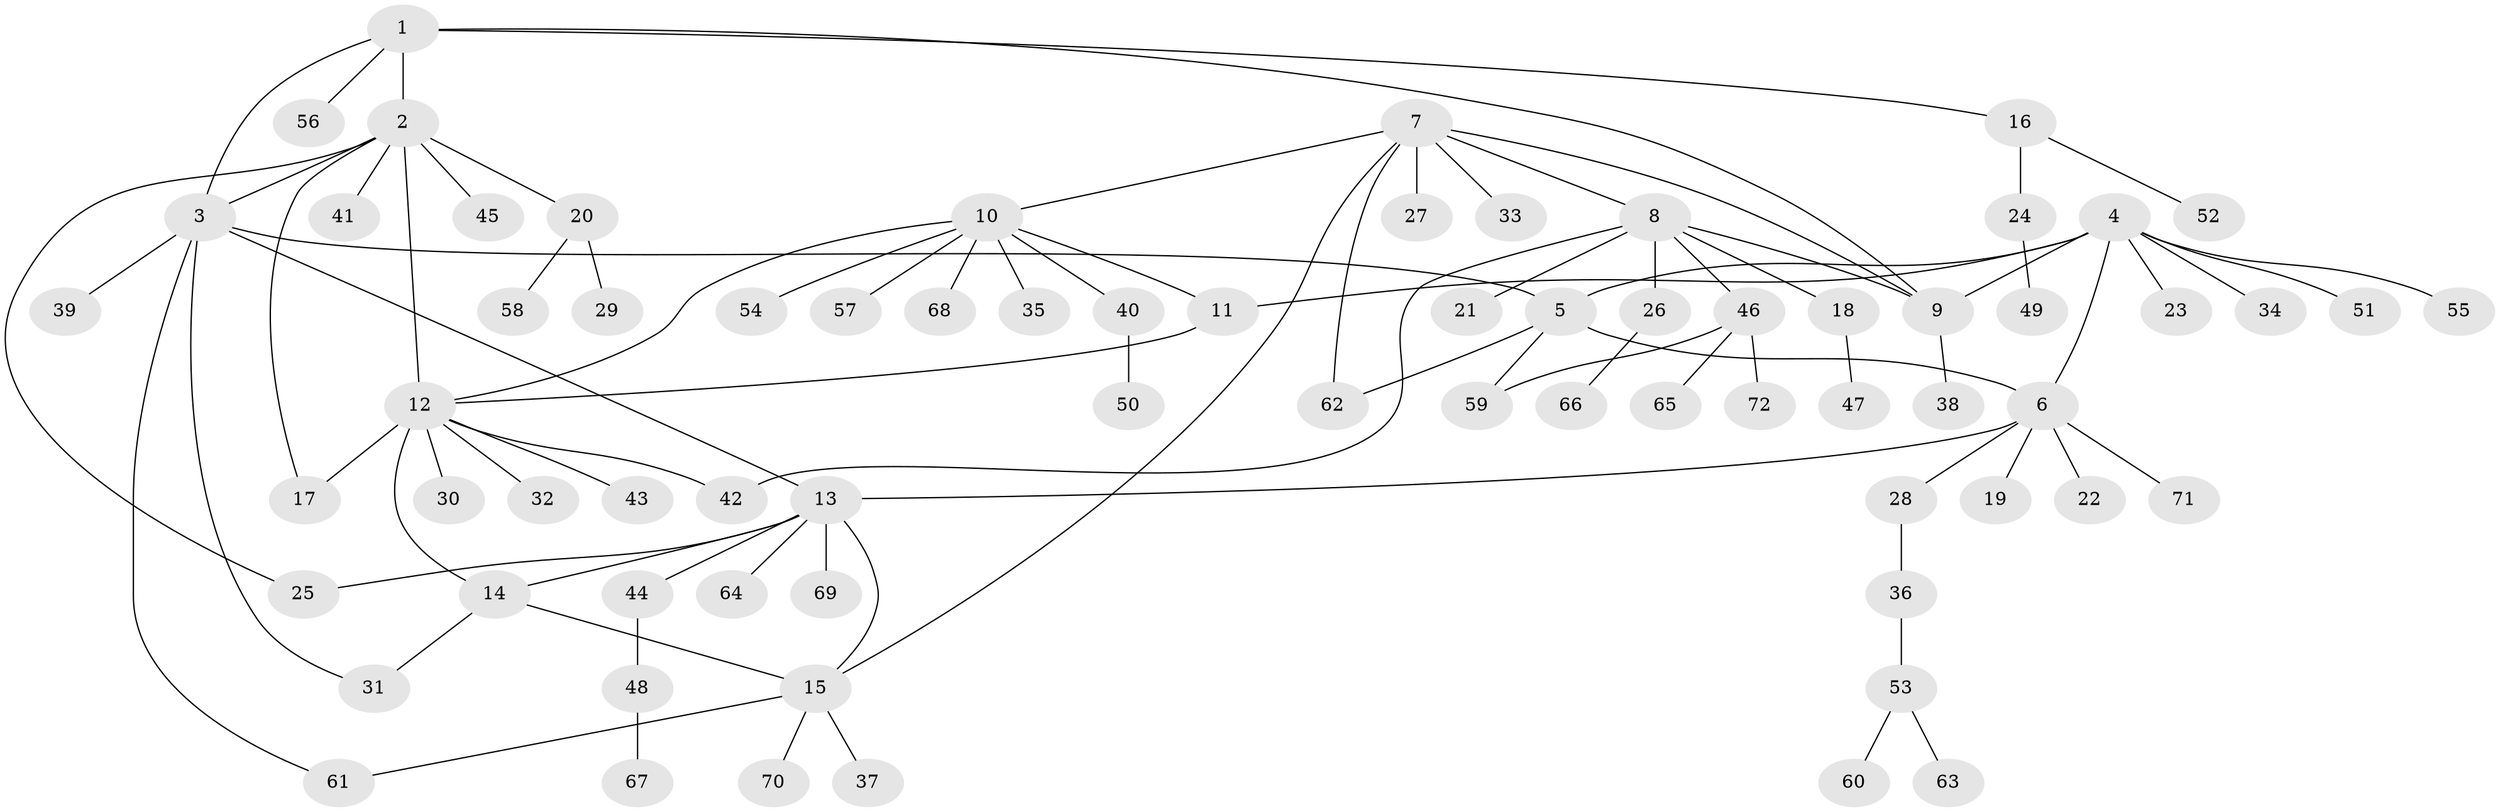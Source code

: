// Generated by graph-tools (version 1.1) at 2025/15/03/09/25 04:15:51]
// undirected, 72 vertices, 89 edges
graph export_dot {
graph [start="1"]
  node [color=gray90,style=filled];
  1;
  2;
  3;
  4;
  5;
  6;
  7;
  8;
  9;
  10;
  11;
  12;
  13;
  14;
  15;
  16;
  17;
  18;
  19;
  20;
  21;
  22;
  23;
  24;
  25;
  26;
  27;
  28;
  29;
  30;
  31;
  32;
  33;
  34;
  35;
  36;
  37;
  38;
  39;
  40;
  41;
  42;
  43;
  44;
  45;
  46;
  47;
  48;
  49;
  50;
  51;
  52;
  53;
  54;
  55;
  56;
  57;
  58;
  59;
  60;
  61;
  62;
  63;
  64;
  65;
  66;
  67;
  68;
  69;
  70;
  71;
  72;
  1 -- 2;
  1 -- 3;
  1 -- 9;
  1 -- 16;
  1 -- 56;
  2 -- 3;
  2 -- 12;
  2 -- 17;
  2 -- 20;
  2 -- 25;
  2 -- 41;
  2 -- 45;
  3 -- 5;
  3 -- 13;
  3 -- 31;
  3 -- 39;
  3 -- 61;
  4 -- 5;
  4 -- 6;
  4 -- 9;
  4 -- 11;
  4 -- 23;
  4 -- 34;
  4 -- 51;
  4 -- 55;
  5 -- 6;
  5 -- 59;
  5 -- 62;
  6 -- 13;
  6 -- 19;
  6 -- 22;
  6 -- 28;
  6 -- 71;
  7 -- 8;
  7 -- 9;
  7 -- 10;
  7 -- 15;
  7 -- 27;
  7 -- 33;
  7 -- 62;
  8 -- 9;
  8 -- 18;
  8 -- 21;
  8 -- 26;
  8 -- 42;
  8 -- 46;
  9 -- 38;
  10 -- 11;
  10 -- 12;
  10 -- 35;
  10 -- 40;
  10 -- 54;
  10 -- 57;
  10 -- 68;
  11 -- 12;
  12 -- 14;
  12 -- 17;
  12 -- 30;
  12 -- 32;
  12 -- 42;
  12 -- 43;
  13 -- 14;
  13 -- 15;
  13 -- 25;
  13 -- 44;
  13 -- 64;
  13 -- 69;
  14 -- 15;
  14 -- 31;
  15 -- 37;
  15 -- 61;
  15 -- 70;
  16 -- 24;
  16 -- 52;
  18 -- 47;
  20 -- 29;
  20 -- 58;
  24 -- 49;
  26 -- 66;
  28 -- 36;
  36 -- 53;
  40 -- 50;
  44 -- 48;
  46 -- 59;
  46 -- 65;
  46 -- 72;
  48 -- 67;
  53 -- 60;
  53 -- 63;
}

